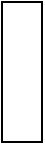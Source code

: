 <mxfile version="20.4.0" type="github">
  <diagram id="A3aHDXreqgldtHjYQEo-" name="第 1 页">
    <mxGraphModel dx="868" dy="482" grid="1" gridSize="10" guides="1" tooltips="1" connect="1" arrows="1" fold="1" page="1" pageScale="1" pageWidth="827" pageHeight="1169" math="0" shadow="0">
      <root>
        <mxCell id="0" />
        <mxCell id="1" parent="0" />
        <mxCell id="rmv0a-GhO_ybDWAf-mzg-1" value="" style="rounded=0;whiteSpace=wrap;html=1;" vertex="1" parent="1">
          <mxGeometry x="90" y="320" width="20" height="70" as="geometry" />
        </mxCell>
      </root>
    </mxGraphModel>
  </diagram>
</mxfile>
